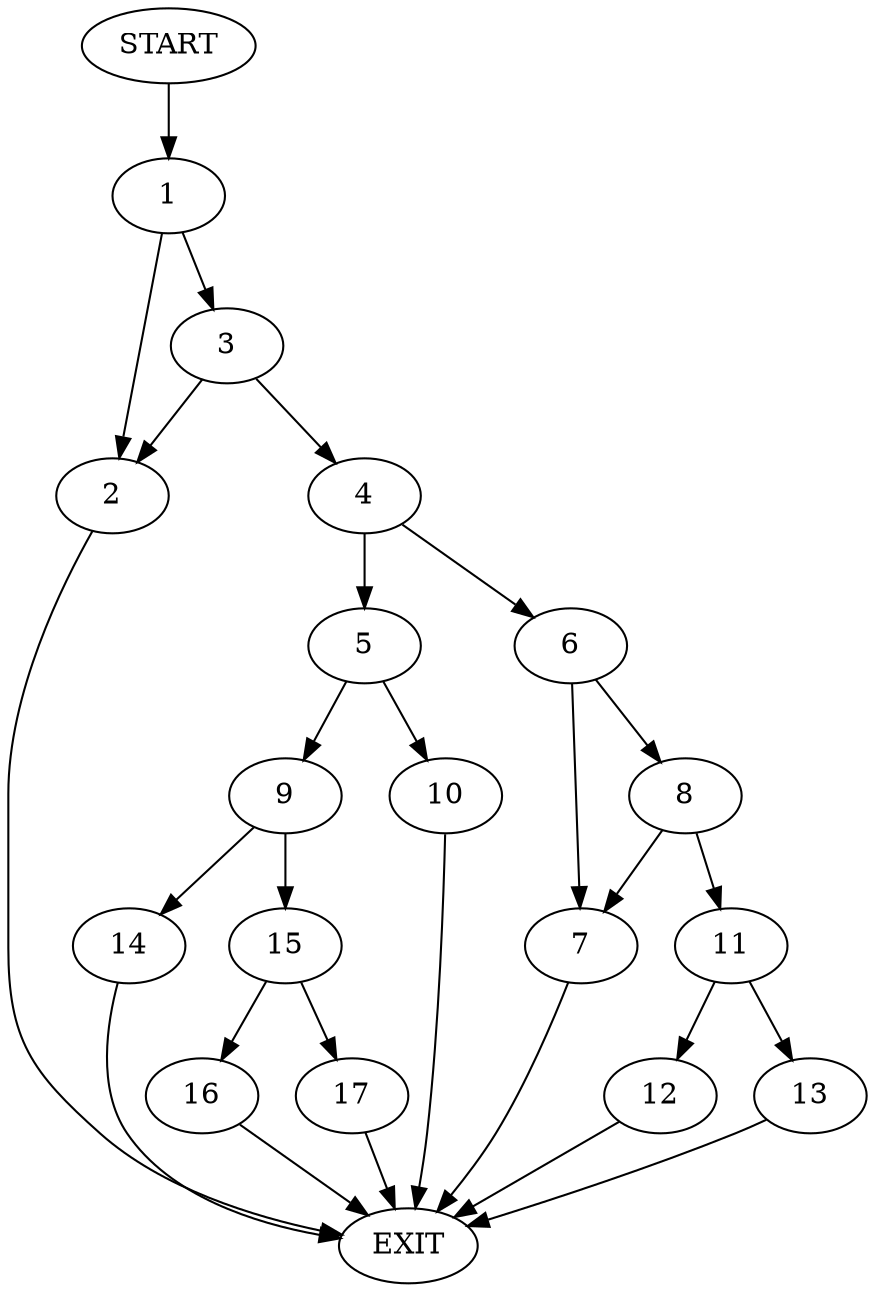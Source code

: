 digraph {
0 [label="START"]
18 [label="EXIT"]
0 -> 1
1 -> 2
1 -> 3
2 -> 18
3 -> 4
3 -> 2
4 -> 5
4 -> 6
6 -> 7
6 -> 8
5 -> 9
5 -> 10
7 -> 18
8 -> 7
8 -> 11
11 -> 12
11 -> 13
13 -> 18
12 -> 18
10 -> 18
9 -> 14
9 -> 15
15 -> 16
15 -> 17
14 -> 18
16 -> 18
17 -> 18
}
